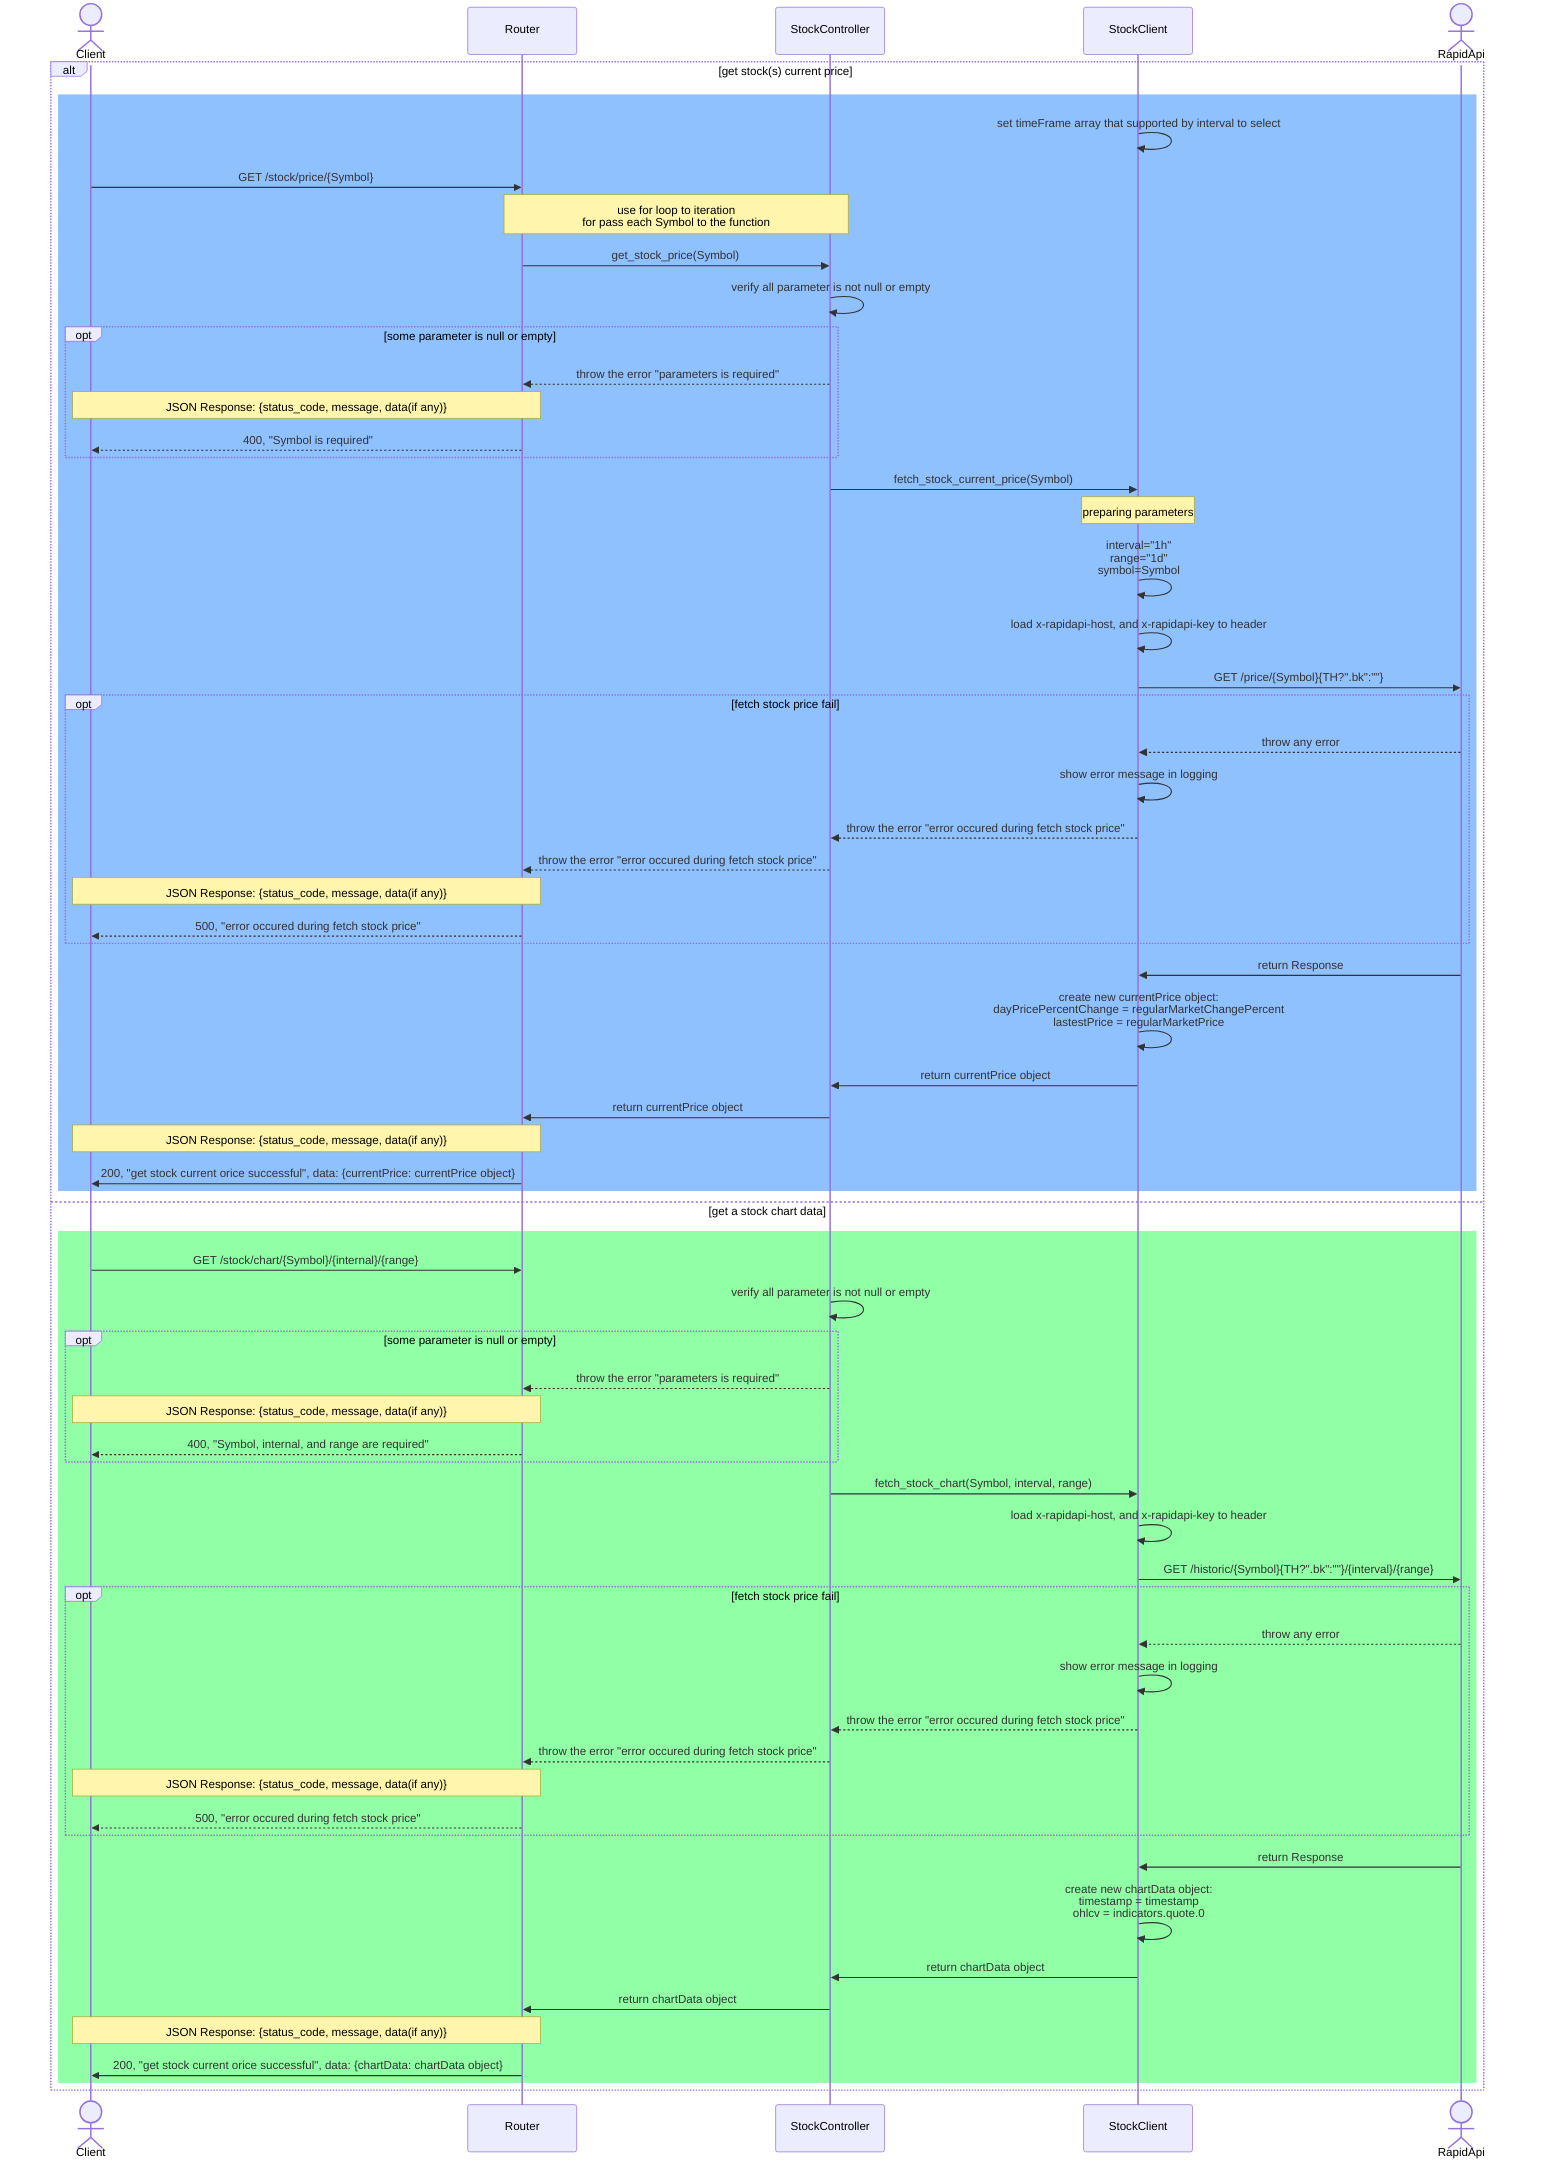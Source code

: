 sequenceDiagram
    actor Client
    participant Router
    participant Cont as StockController
    participant Stock as StockClient
    actor RapidApi
    %% STOCK_PULSE_API document: https://rapidapi.com/manwilbahaa/api/yahoo-finance127

    %% add STOCK_PULSE_API_URL = "https://yahoo-finance127.p.rapidapi.com" to .env
    %% add x-rapidapi-host, and x-rapidapi-key from STOCK_PULSE_API document to .env

    alt get stock(s) current price
        rect rgb(144,193,255)
            Stock->>Stock: set timeFrame array that supported by interval to select
            Client->>Router: GET /stock/price/{Symbol}
            Note over Router, Cont: use for loop to iteration<br>for pass each Symbol to the function
            Router->>Cont: get_stock_price(Symbol)
            Cont->>Cont: verify all parameter is not null or empty
            opt some parameter is null or empty
                Cont-->>Router: throw the error "parameters is required"
                Note over Router,Client: JSON Response: {status_code, message, data(if any)}
                Router-->>Client: 400, "Symbol is required"
            end
            Cont->>Stock: fetch_stock_current_price(Symbol)
            Note over Stock: preparing parameters
            Stock->>Stock: interval="1h"<br>range="1d"<br>symbol=Symbol
            Stock->>Stock: load x-rapidapi-host, and x-rapidapi-key to header
            Stock->>RapidApi: GET /price/{Symbol}{TH?".bk":""}
            opt fetch stock price fail
                RapidApi-->>Stock: throw any error
                Stock->>Stock: show error message in logging
                Stock-->>Cont: throw the error "error occured during fetch stock price"
                Cont-->>Router: throw the error "error occured during fetch stock price"
                Note over Router,Client: JSON Response: {status_code, message, data(if any)}
                Router-->>Client: 500, "error occured during fetch stock price"
            end
            RapidApi->>Stock: return Response
            Stock->>Stock: create new currentPrice object:<br>dayPricePercentChange = regularMarketChangePercent<br>lastestPrice = regularMarketPrice

            Stock->>Cont: return currentPrice object
            Cont->>Router: return currentPrice object
            Note over Router,Client: JSON Response: {status_code, message, data(if any)}
            Router->>Client: 200, "get stock current orice successful", data: {currentPrice: currentPrice object}
        end
    else get a stock chart data
        rect rgb(144,255,166)
        %% interval is timeFrame, range is how long do you want the data 
            Client->> Router: GET /stock/chart/{Symbol}/{internal}/{range}
            Cont->>Cont: verify all parameter is not null or empty
            opt some parameter is null or empty
                Cont-->>Router: throw the error "parameters is required"
                Note over Router,Client: JSON Response: {status_code, message, data(if any)}
                Router-->>Client: 400, "Symbol, internal, and range are required"
            end
            Cont->>Stock: fetch_stock_chart(Symbol, interval, range)
            Stock->>Stock: load x-rapidapi-host, and x-rapidapi-key to header
            Stock->>RapidApi: GET /historic/{Symbol}{TH?".bk":""}/{interval}/{range}
            opt fetch stock price fail
                RapidApi-->>Stock: throw any error
                Stock->>Stock: show error message in logging
                Stock-->>Cont: throw the error "error occured during fetch stock price"
                Cont-->>Router: throw the error "error occured during fetch stock price"
                Note over Router,Client: JSON Response: {status_code, message, data(if any)}
                Router-->>Client: 500, "error occured during fetch stock price"
            end
            RapidApi->>Stock: return Response
            Stock->>Stock: create new chartData object:<br>timestamp = timestamp<br>ohlcv = indicators.quote.0
            Stock->>Cont: return chartData object
            Cont->>Router: return chartData object
            Note over Router,Client: JSON Response: {status_code, message, data(if any)}
            Router->>Client: 200, "get stock current orice successful", data: {chartData: chartData object}

        end
    end